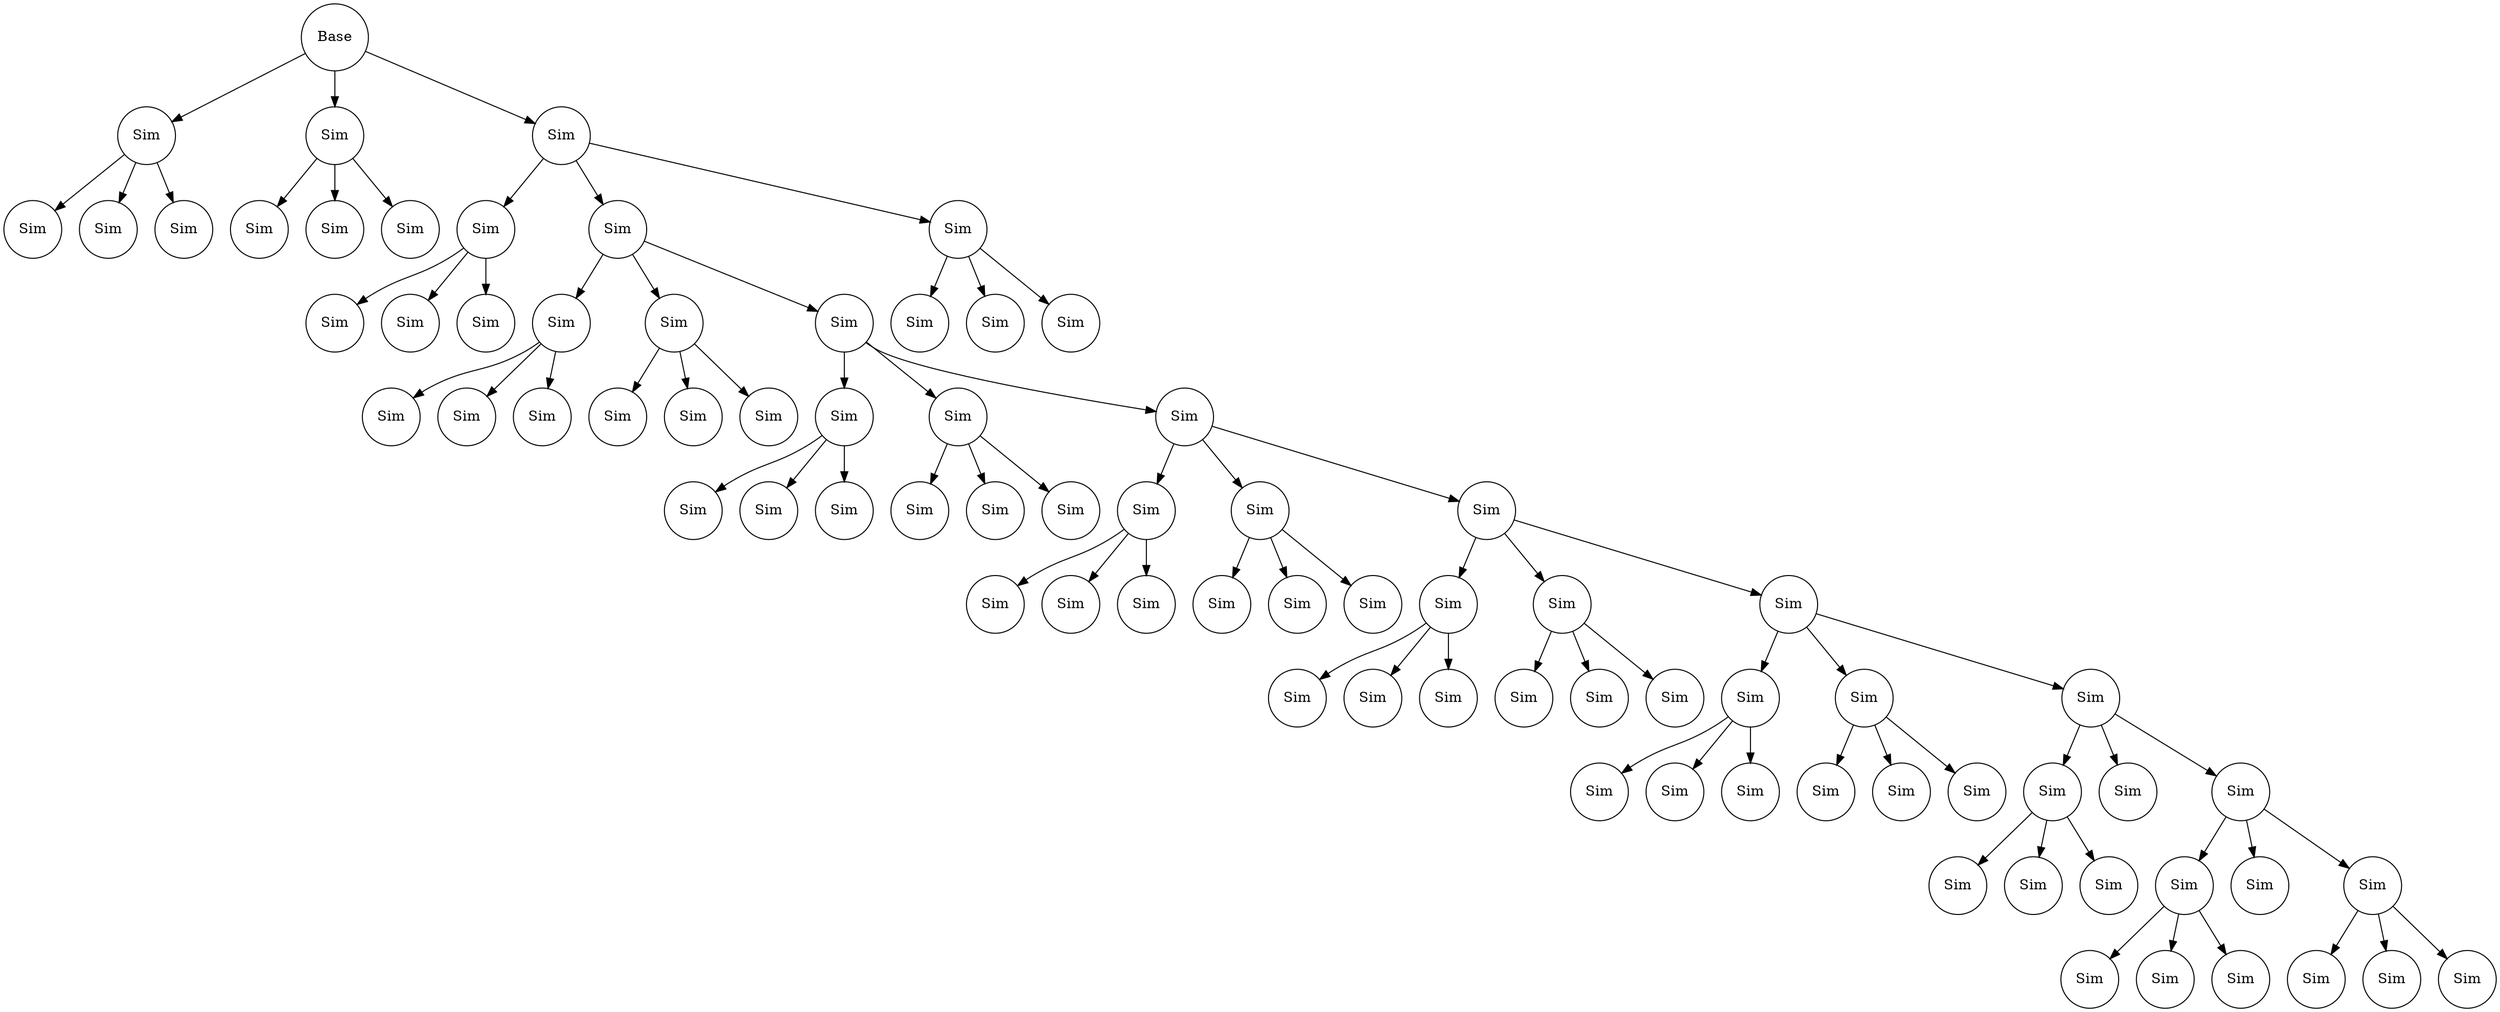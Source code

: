 digraph tree {
	"base" [label="Base", shape=circle]
	"sim 1" [label="Sim", shape=circle]
	"sim 2" [label="Sim", shape=circle]
	"sim 3" [label="Sim", shape=circle]
	"sim 4" [label="Sim", shape=circle]
	"sim 5" [label="Sim", shape=circle]
	"sim 6" [label="Sim", shape=circle]
	"sim 10" [label="Sim", shape=circle]
	"sim 11" [label="Sim", shape=circle]
	"sim 12" [label="Sim", shape=circle]
	"sim 7" [label="Sim", shape=circle]
	"sim 8" [label="Sim", shape=circle]
	"sim 9" [label="Sim", shape=circle]
	"sim 16" [label="Sim", shape=circle]
	"sim 17" [label="Sim", shape=circle]
	"sim 18" [label="Sim", shape=circle]
	"sim 13" [label="Sim", shape=circle]
	"sim 14" [label="Sim", shape=circle]
	"sim 15" [label="Sim", shape=circle]
	"sim 25" [label="Sim", shape=circle]
	"sim 26" [label="Sim", shape=circle]
	"sim 27" [label="Sim", shape=circle]
	"sim 19" [label="Sim", shape=circle]
	"sim 20" [label="Sim", shape=circle]
	"sim 21" [label="Sim", shape=circle]
	"sim 34" [label="Sim", shape=circle]
	"sim 35" [label="Sim", shape=circle]
	"sim 36" [label="Sim", shape=circle]
	"sim 22" [label="Sim", shape=circle]
	"sim 23" [label="Sim", shape=circle]
	"sim 24" [label="Sim", shape=circle]
	"sim 28" [label="Sim", shape=circle]
	"sim 29" [label="Sim", shape=circle]
	"sim 30" [label="Sim", shape=circle]
	"sim 43" [label="Sim", shape=circle]
	"sim 44" [label="Sim", shape=circle]
	"sim 45" [label="Sim", shape=circle]
	"sim 31" [label="Sim", shape=circle]
	"sim 32" [label="Sim", shape=circle]
	"sim 33" [label="Sim", shape=circle]
	"sim 37" [label="Sim", shape=circle]
	"sim 38" [label="Sim", shape=circle]
	"sim 39" [label="Sim", shape=circle]
	"sim 52" [label="Sim", shape=circle]
	"sim 53" [label="Sim", shape=circle]
	"sim 54" [label="Sim", shape=circle]
	"sim 40" [label="Sim", shape=circle]
	"sim 41" [label="Sim", shape=circle]
	"sim 42" [label="Sim", shape=circle]
	"sim 46" [label="Sim", shape=circle]
	"sim 47" [label="Sim", shape=circle]
	"sim 48" [label="Sim", shape=circle]
	"sim 61" [label="Sim", shape=circle]
	"sim 62" [label="Sim", shape=circle]
	"sim 63" [label="Sim", shape=circle]
	"sim 49" [label="Sim", shape=circle]
	"sim 50" [label="Sim", shape=circle]
	"sim 51" [label="Sim", shape=circle]
	"sim 55" [label="Sim", shape=circle]
	"sim 56" [label="Sim", shape=circle]
	"sim 57" [label="Sim", shape=circle]
	"sim 70" [label="Sim", shape=circle]
	"sim 71" [label="Sim", shape=circle]
	"sim 72" [label="Sim", shape=circle]
	"sim 58" [label="Sim", shape=circle]
	"sim 59" [label="Sim", shape=circle]
	"sim 60" [label="Sim", shape=circle]
	"sim 64" [label="Sim", shape=circle]
	"sim 65" [label="Sim", shape=circle]
	"sim 66" [label="Sim", shape=circle]
	"sim 67" [label="Sim", shape=circle]
	"sim 68" [label="Sim", shape=circle]
	"sim 69" [label="Sim", shape=circle]
	"sim 73" [label="Sim", shape=circle]
	"sim 74" [label="Sim", shape=circle]
	"sim 75" [label="Sim", shape=circle]
	"sim 76" [label="Sim", shape=circle]
	"sim 77" [label="Sim", shape=circle]
	"sim 78" [label="Sim", shape=circle]

	"base" -> "sim 1"
	"base" -> "sim 2"
	"base" -> "sim 3"
	"sim 1" -> "sim 4"
	"sim 1" -> "sim 5"
	"sim 1" -> "sim 6"
	"sim 2" -> "sim 10"
	"sim 2" -> "sim 11"
	"sim 2" -> "sim 12"
	"sim 3" -> "sim 7"
	"sim 3" -> "sim 8"
	"sim 3" -> "sim 9"
	"sim 7" -> "sim 16"
	"sim 7" -> "sim 17"
	"sim 7" -> "sim 18"
	"sim 8" -> "sim 13"
	"sim 8" -> "sim 14"
	"sim 8" -> "sim 15"
	"sim 9" -> "sim 25"
	"sim 9" -> "sim 26"
	"sim 9" -> "sim 27"
	"sim 13" -> "sim 19"
	"sim 13" -> "sim 20"
	"sim 13" -> "sim 21"
	"sim 14" -> "sim 34"
	"sim 14" -> "sim 35"
	"sim 14" -> "sim 36"
	"sim 15" -> "sim 22"
	"sim 15" -> "sim 23"
	"sim 15" -> "sim 24"
	"sim 22" -> "sim 28"
	"sim 22" -> "sim 29"
	"sim 22" -> "sim 30"
	"sim 23" -> "sim 43"
	"sim 23" -> "sim 44"
	"sim 23" -> "sim 45"
	"sim 24" -> "sim 31"
	"sim 24" -> "sim 32"
	"sim 24" -> "sim 33"
	"sim 31" -> "sim 37"
	"sim 31" -> "sim 38"
	"sim 31" -> "sim 39"
	"sim 32" -> "sim 52"
	"sim 32" -> "sim 53"
	"sim 32" -> "sim 54"
	"sim 33" -> "sim 40"
	"sim 33" -> "sim 41"
	"sim 33" -> "sim 42"
	"sim 40" -> "sim 46"
	"sim 40" -> "sim 47"
	"sim 40" -> "sim 48"
	"sim 41" -> "sim 61"
	"sim 41" -> "sim 62"
	"sim 41" -> "sim 63"
	"sim 42" -> "sim 49"
	"sim 42" -> "sim 50"
	"sim 42" -> "sim 51"
	"sim 49" -> "sim 55"
	"sim 49" -> "sim 56"
	"sim 49" -> "sim 57"
	"sim 50" -> "sim 70"
	"sim 50" -> "sim 71"
	"sim 50" -> "sim 72"
	"sim 51" -> "sim 58"
	"sim 51" -> "sim 59"
	"sim 51" -> "sim 60"
	"sim 58" -> "sim 64"
	"sim 58" -> "sim 65"
	"sim 58" -> "sim 66"
	"sim 60" -> "sim 67"
	"sim 60" -> "sim 68"
	"sim 60" -> "sim 69"
	"sim 67" -> "sim 73"
	"sim 67" -> "sim 74"
	"sim 67" -> "sim 75"
	"sim 69" -> "sim 76"
	"sim 69" -> "sim 77"
	"sim 69" -> "sim 78"
}